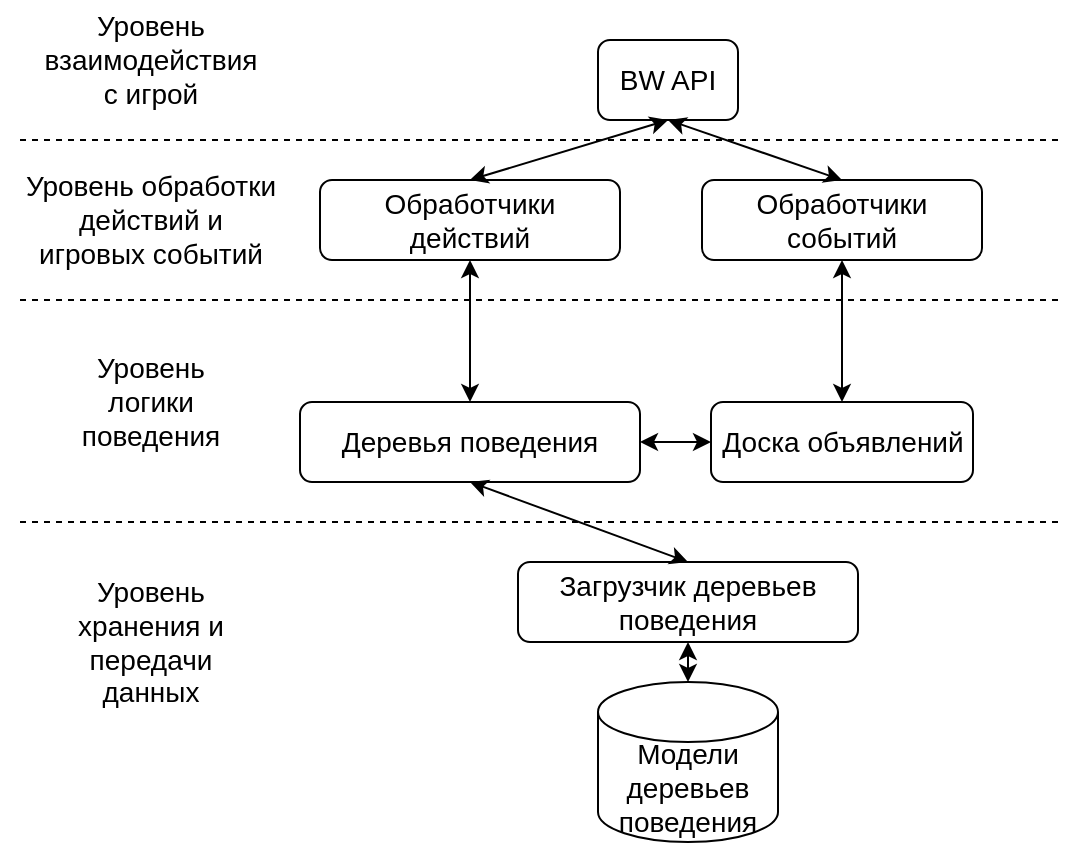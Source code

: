 <mxfile version="21.3.2" type="device">
  <diagram name="Страница 1" id="B1p57pyMfsiO546v81Oy">
    <mxGraphModel dx="1050" dy="1742" grid="1" gridSize="10" guides="1" tooltips="1" connect="1" arrows="1" fold="1" page="1" pageScale="1" pageWidth="827" pageHeight="1169" math="0" shadow="0">
      <root>
        <mxCell id="0" />
        <mxCell id="1" parent="0" />
        <mxCell id="g0tfe9_FDxhYO6qAq1aS-2" value="&lt;font style=&quot;font-size: 14px;&quot;&gt;Модели деревьев поведения&lt;/font&gt;" style="shape=cylinder3;whiteSpace=wrap;html=1;boundedLbl=1;backgroundOutline=1;size=15;" vertex="1" parent="1">
          <mxGeometry x="369" y="320" width="90" height="80" as="geometry" />
        </mxCell>
        <mxCell id="g0tfe9_FDxhYO6qAq1aS-3" value="" style="endArrow=none;dashed=1;html=1;rounded=0;" edge="1" parent="1">
          <mxGeometry width="50" height="50" relative="1" as="geometry">
            <mxPoint x="80" y="240" as="sourcePoint" />
            <mxPoint x="600" y="240" as="targetPoint" />
          </mxGeometry>
        </mxCell>
        <mxCell id="g0tfe9_FDxhYO6qAq1aS-4" value="&lt;font style=&quot;font-size: 14px;&quot;&gt;Уровень &lt;br&gt;хранения и &lt;br&gt;передачи &lt;br&gt;данных&lt;/font&gt;" style="text;html=1;align=center;verticalAlign=middle;resizable=0;points=[];autosize=1;strokeColor=none;fillColor=none;" vertex="1" parent="1">
          <mxGeometry x="95" y="260" width="100" height="80" as="geometry" />
        </mxCell>
        <mxCell id="g0tfe9_FDxhYO6qAq1aS-5" value="&lt;font style=&quot;font-size: 14px;&quot;&gt;Загрузчик деревьев поведения&lt;/font&gt;" style="rounded=1;whiteSpace=wrap;html=1;" vertex="1" parent="1">
          <mxGeometry x="329" y="260" width="170" height="40" as="geometry" />
        </mxCell>
        <mxCell id="g0tfe9_FDxhYO6qAq1aS-6" value="" style="endArrow=classic;startArrow=classic;html=1;rounded=0;entryX=0.5;entryY=1;entryDx=0;entryDy=0;exitX=0.5;exitY=0;exitDx=0;exitDy=0;exitPerimeter=0;" edge="1" parent="1" source="g0tfe9_FDxhYO6qAq1aS-2" target="g0tfe9_FDxhYO6qAq1aS-5">
          <mxGeometry width="50" height="50" relative="1" as="geometry">
            <mxPoint x="390" y="310" as="sourcePoint" />
            <mxPoint x="440" y="260" as="targetPoint" />
          </mxGeometry>
        </mxCell>
        <mxCell id="g0tfe9_FDxhYO6qAq1aS-7" value="&lt;font style=&quot;font-size: 14px;&quot;&gt;Деревья поведения&lt;/font&gt;" style="rounded=1;whiteSpace=wrap;html=1;" vertex="1" parent="1">
          <mxGeometry x="220" y="180" width="170" height="40" as="geometry" />
        </mxCell>
        <mxCell id="g0tfe9_FDxhYO6qAq1aS-8" value="" style="endArrow=classic;startArrow=classic;html=1;rounded=0;exitX=0.5;exitY=0;exitDx=0;exitDy=0;entryX=0.5;entryY=1;entryDx=0;entryDy=0;" edge="1" parent="1" source="g0tfe9_FDxhYO6qAq1aS-5" target="g0tfe9_FDxhYO6qAq1aS-7">
          <mxGeometry width="50" height="50" relative="1" as="geometry">
            <mxPoint x="390" y="210" as="sourcePoint" />
            <mxPoint x="440" y="160" as="targetPoint" />
          </mxGeometry>
        </mxCell>
        <mxCell id="g0tfe9_FDxhYO6qAq1aS-9" value="&lt;font style=&quot;font-size: 14px;&quot;&gt;Доска объявлений&lt;/font&gt;" style="rounded=1;whiteSpace=wrap;html=1;" vertex="1" parent="1">
          <mxGeometry x="425.5" y="180" width="131" height="40" as="geometry" />
        </mxCell>
        <mxCell id="g0tfe9_FDxhYO6qAq1aS-13" value="" style="endArrow=classic;startArrow=classic;html=1;rounded=0;entryX=0;entryY=0.5;entryDx=0;entryDy=0;exitX=1;exitY=0.5;exitDx=0;exitDy=0;" edge="1" parent="1" source="g0tfe9_FDxhYO6qAq1aS-7" target="g0tfe9_FDxhYO6qAq1aS-9">
          <mxGeometry width="50" height="50" relative="1" as="geometry">
            <mxPoint x="314.5" y="100" as="sourcePoint" />
            <mxPoint x="440" y="160" as="targetPoint" />
          </mxGeometry>
        </mxCell>
        <mxCell id="g0tfe9_FDxhYO6qAq1aS-14" value="&lt;font style=&quot;font-size: 14px;&quot;&gt;Обработчики действий&lt;/font&gt;" style="rounded=1;whiteSpace=wrap;html=1;" vertex="1" parent="1">
          <mxGeometry x="230" y="69" width="150" height="40" as="geometry" />
        </mxCell>
        <mxCell id="g0tfe9_FDxhYO6qAq1aS-15" value="" style="endArrow=classic;startArrow=classic;html=1;rounded=0;entryX=0.5;entryY=1;entryDx=0;entryDy=0;exitX=0.5;exitY=0;exitDx=0;exitDy=0;" edge="1" parent="1" source="g0tfe9_FDxhYO6qAq1aS-7" target="g0tfe9_FDxhYO6qAq1aS-14">
          <mxGeometry width="50" height="50" relative="1" as="geometry">
            <mxPoint x="330" y="140" as="sourcePoint" />
            <mxPoint x="440" y="160" as="targetPoint" />
          </mxGeometry>
        </mxCell>
        <mxCell id="g0tfe9_FDxhYO6qAq1aS-16" value="" style="endArrow=none;dashed=1;html=1;rounded=0;" edge="1" parent="1">
          <mxGeometry width="50" height="50" relative="1" as="geometry">
            <mxPoint x="80" y="129" as="sourcePoint" />
            <mxPoint x="600" y="129" as="targetPoint" />
          </mxGeometry>
        </mxCell>
        <mxCell id="g0tfe9_FDxhYO6qAq1aS-17" value="&lt;span style=&quot;font-size: 14px;&quot;&gt;Уровень &lt;br&gt;логики&lt;br&gt;поведения&lt;br&gt;&lt;/span&gt;" style="text;html=1;align=center;verticalAlign=middle;resizable=0;points=[];autosize=1;strokeColor=none;fillColor=none;" vertex="1" parent="1">
          <mxGeometry x="100" y="150" width="90" height="60" as="geometry" />
        </mxCell>
        <mxCell id="g0tfe9_FDxhYO6qAq1aS-18" value="&lt;span style=&quot;font-size: 14px;&quot;&gt;Уровень&amp;nbsp;обработки&lt;br&gt;действий и &lt;br&gt;игровых событий&lt;br&gt;&lt;/span&gt;" style="text;html=1;align=center;verticalAlign=middle;resizable=0;points=[];autosize=1;strokeColor=none;fillColor=none;" vertex="1" parent="1">
          <mxGeometry x="70" y="59" width="150" height="60" as="geometry" />
        </mxCell>
        <mxCell id="g0tfe9_FDxhYO6qAq1aS-20" value="&lt;font style=&quot;font-size: 14px;&quot;&gt;Обработчики событий&lt;/font&gt;" style="rounded=1;whiteSpace=wrap;html=1;" vertex="1" parent="1">
          <mxGeometry x="421" y="69" width="140" height="40" as="geometry" />
        </mxCell>
        <mxCell id="g0tfe9_FDxhYO6qAq1aS-23" value="" style="endArrow=classic;startArrow=classic;html=1;rounded=0;exitX=0.5;exitY=1;exitDx=0;exitDy=0;entryX=0.5;entryY=0;entryDx=0;entryDy=0;" edge="1" parent="1" source="g0tfe9_FDxhYO6qAq1aS-20" target="g0tfe9_FDxhYO6qAq1aS-9">
          <mxGeometry width="50" height="50" relative="1" as="geometry">
            <mxPoint x="390" y="180" as="sourcePoint" />
            <mxPoint x="440" y="130" as="targetPoint" />
          </mxGeometry>
        </mxCell>
        <mxCell id="g0tfe9_FDxhYO6qAq1aS-25" value="&lt;font style=&quot;font-size: 14px;&quot;&gt;BW API&lt;/font&gt;" style="rounded=1;whiteSpace=wrap;html=1;" vertex="1" parent="1">
          <mxGeometry x="369" y="-1" width="70" height="40" as="geometry" />
        </mxCell>
        <mxCell id="g0tfe9_FDxhYO6qAq1aS-26" value="" style="endArrow=none;dashed=1;html=1;rounded=0;" edge="1" parent="1">
          <mxGeometry width="50" height="50" relative="1" as="geometry">
            <mxPoint x="80" y="49" as="sourcePoint" />
            <mxPoint x="600" y="49" as="targetPoint" />
          </mxGeometry>
        </mxCell>
        <mxCell id="g0tfe9_FDxhYO6qAq1aS-27" value="" style="endArrow=classic;startArrow=classic;html=1;rounded=0;entryX=0.5;entryY=1;entryDx=0;entryDy=0;exitX=0.5;exitY=0;exitDx=0;exitDy=0;" edge="1" parent="1" source="g0tfe9_FDxhYO6qAq1aS-20" target="g0tfe9_FDxhYO6qAq1aS-25">
          <mxGeometry width="50" height="50" relative="1" as="geometry">
            <mxPoint x="390" y="139" as="sourcePoint" />
            <mxPoint x="440" y="89" as="targetPoint" />
          </mxGeometry>
        </mxCell>
        <mxCell id="g0tfe9_FDxhYO6qAq1aS-28" value="" style="endArrow=classic;startArrow=classic;html=1;rounded=0;exitX=0.5;exitY=0;exitDx=0;exitDy=0;entryX=0.5;entryY=1;entryDx=0;entryDy=0;" edge="1" parent="1" source="g0tfe9_FDxhYO6qAq1aS-14" target="g0tfe9_FDxhYO6qAq1aS-25">
          <mxGeometry width="50" height="50" relative="1" as="geometry">
            <mxPoint x="390" y="139" as="sourcePoint" />
            <mxPoint x="440" y="89" as="targetPoint" />
          </mxGeometry>
        </mxCell>
        <mxCell id="g0tfe9_FDxhYO6qAq1aS-29" value="&lt;span style=&quot;font-size: 14px;&quot;&gt;Уровень &lt;br&gt;взаимодействия &lt;br&gt;с игрой&lt;br&gt;&lt;/span&gt;" style="text;html=1;align=center;verticalAlign=middle;resizable=0;points=[];autosize=1;strokeColor=none;fillColor=none;" vertex="1" parent="1">
          <mxGeometry x="80" y="-21" width="130" height="60" as="geometry" />
        </mxCell>
      </root>
    </mxGraphModel>
  </diagram>
</mxfile>
